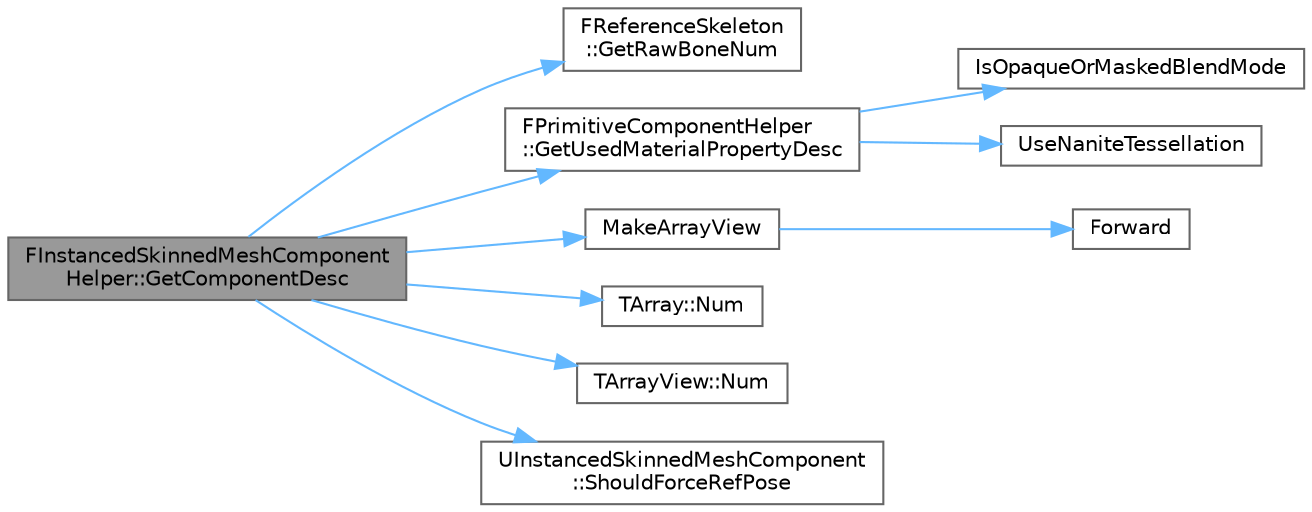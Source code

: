 digraph "FInstancedSkinnedMeshComponentHelper::GetComponentDesc"
{
 // INTERACTIVE_SVG=YES
 // LATEX_PDF_SIZE
  bgcolor="transparent";
  edge [fontname=Helvetica,fontsize=10,labelfontname=Helvetica,labelfontsize=10];
  node [fontname=Helvetica,fontsize=10,shape=box,height=0.2,width=0.4];
  rankdir="LR";
  Node1 [id="Node000001",label="FInstancedSkinnedMeshComponent\lHelper::GetComponentDesc",height=0.2,width=0.4,color="gray40", fillcolor="grey60", style="filled", fontcolor="black",tooltip=" "];
  Node1 -> Node2 [id="edge1_Node000001_Node000002",color="steelblue1",style="solid",tooltip=" "];
  Node2 [id="Node000002",label="FReferenceSkeleton\l::GetRawBoneNum",height=0.2,width=0.4,color="grey40", fillcolor="white", style="filled",URL="$d4/d8d/structFReferenceSkeleton.html#a945f9ff81e5cff5fbfb0ccd19bd40ec3",tooltip="Returns number of raw bones in Skeleton."];
  Node1 -> Node3 [id="edge2_Node000001_Node000003",color="steelblue1",style="solid",tooltip=" "];
  Node3 [id="Node000003",label="FPrimitiveComponentHelper\l::GetUsedMaterialPropertyDesc",height=0.2,width=0.4,color="grey40", fillcolor="white", style="filled",URL="$db/dda/classFPrimitiveComponentHelper.html#a7298c988db212b59084e7dc8e8301448",tooltip=" "];
  Node3 -> Node4 [id="edge3_Node000003_Node000004",color="steelblue1",style="solid",tooltip=" "];
  Node4 [id="Node000004",label="IsOpaqueOrMaskedBlendMode",height=0.2,width=0.4,color="grey40", fillcolor="white", style="filled",URL="$d7/d0b/MaterialShared_8h.html#a511f546db964368d5c66a8c9305d123a",tooltip=" "];
  Node3 -> Node5 [id="edge4_Node000003_Node000005",color="steelblue1",style="solid",tooltip=" "];
  Node5 [id="Node000005",label="UseNaniteTessellation",height=0.2,width=0.4,color="grey40", fillcolor="white", style="filled",URL="$d7/d1b/RenderUtils_8h.html#ac62fa5852cf6e3d767db8329b7dc4911",tooltip=" "];
  Node1 -> Node6 [id="edge5_Node000001_Node000006",color="steelblue1",style="solid",tooltip=" "];
  Node6 [id="Node000006",label="MakeArrayView",height=0.2,width=0.4,color="grey40", fillcolor="white", style="filled",URL="$d7/df4/ArrayView_8h.html#a661373f641b11e7cb580c1526b0a721b",tooltip=" "];
  Node6 -> Node7 [id="edge6_Node000006_Node000007",color="steelblue1",style="solid",tooltip=" "];
  Node7 [id="Node000007",label="Forward",height=0.2,width=0.4,color="grey40", fillcolor="white", style="filled",URL="$d4/d24/UnrealTemplate_8h.html#a68f280c1d561a8899a1e9e3ea8405d00",tooltip="Forward will cast a reference to an rvalue reference."];
  Node1 -> Node8 [id="edge7_Node000001_Node000008",color="steelblue1",style="solid",tooltip=" "];
  Node8 [id="Node000008",label="TArray::Num",height=0.2,width=0.4,color="grey40", fillcolor="white", style="filled",URL="$d4/d52/classTArray.html#adcbf9ca48677a9c0c3830cd862dd40d8",tooltip="Returns number of elements in array."];
  Node1 -> Node9 [id="edge8_Node000001_Node000009",color="steelblue1",style="solid",tooltip=" "];
  Node9 [id="Node000009",label="TArrayView::Num",height=0.2,width=0.4,color="grey40", fillcolor="white", style="filled",URL="$db/d13/classTArrayView.html#ae5b1658ae1312e54b0d669664cbf88ed",tooltip="Returns number of elements in array."];
  Node1 -> Node10 [id="edge9_Node000001_Node000010",color="steelblue1",style="solid",tooltip=" "];
  Node10 [id="Node000010",label="UInstancedSkinnedMeshComponent\l::ShouldForceRefPose",height=0.2,width=0.4,color="grey40", fillcolor="white", style="filled",URL="$df/d4b/classUInstancedSkinnedMeshComponent.html#ab43ab443a74db56c1859e1b94c7faa52",tooltip=" "];
}

